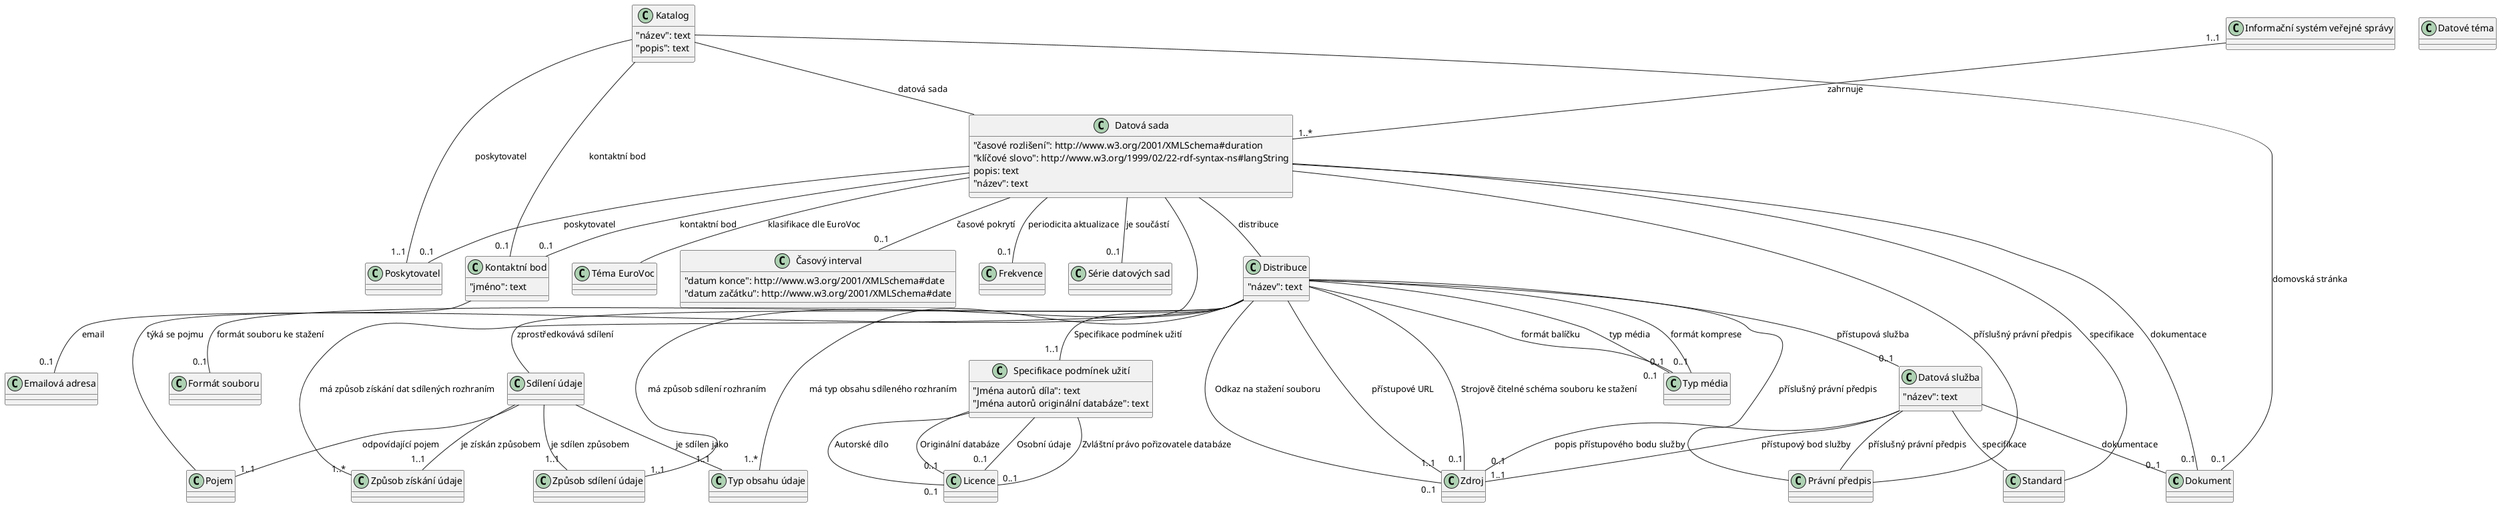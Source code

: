 @startuml
set namespaceSeparator none
class Dokument {
}

class "Emailová adresa" {
}

class Distribuce {
  "název": text
}

class "Způsob získání údaje" {
}

class "Způsob sdílení údaje" {
}

class "Typ obsahu údaje" {
}

class "Sdílení údaje" {
}

class Pojem {
}

class "Informační systém veřejné správy" {
}

class "Datová sada" {
  "časové rozlišení": http://www.w3.org/2001/XMLSchema#duration
  "klíčové slovo": http://www.w3.org/1999/02/22-rdf-syntax-ns#langString
  popis: text
  "název​": text
}

class "Právní předpis" {
}

class "Téma EuroVoc" {
}

class Standard {
}

class "Kontaktní bod" {
  "jméno": text
}

class "Časový interval" {
  "datum konce": http://www.w3.org/2001/XMLSchema#date
  "datum začátku": http://www.w3.org/2001/XMLSchema#date
}

class Frekvence {
}

class "Datové téma" {
}

class Poskytovatel {
}

class "Série datových sad" {
}

class Katalog {
  "název​​": text
  "popis​": text
}

class "Datová služba" {
  "název​​​": text
}

class Zdroj {
}

class "Specifikace podmínek užití" {
  "Jména autorů díla": text
  "Jména autorů originální databáze": text
}

class "Typ média" {
}

class "Formát souboru" {
}

class Licence {
}

Distribuce -- "1..*" "Způsob získání údaje" :  "má způsob získání dat sdílených rozhraním"
Distribuce -- "1..1" "Způsob sdílení údaje" :  "má způsob sdílení rozhraním"
Distribuce -- "1..*" "Typ obsahu údaje" :  "má typ obsahu sdíleného rozhraním"
Distribuce -- "Sdílení údaje" :  "zprostředkovává sdílení"
Distribuce -- "1..1" "Specifikace podmínek užití" :  "Specifikace podmínek užití​"
Distribuce -- "Právní předpis" :  "příslušný právní předpis"
Distribuce -- "1..1" Zdroj :  "přístupové URL"
Distribuce -- "0..1" "Datová služba" :  "přístupová služba"
Distribuce -- "0..1" Zdroj :  "Strojově čitelné schéma souboru ke stažení"
Distribuce -- "0..1" "Typ média" :  "formát komprese"
Distribuce -- "0..1" "Typ média" :  "formát balíčku"
Distribuce -- "0..1" "Typ média" :  "typ média"
Distribuce -- "0..1" "Formát souboru" :  "formát souboru ke stažení"
Distribuce -- "0..1" Zdroj :  "Odkaz na stažení souboru"
"Sdílení údaje" -- "1..1" Pojem :  "odpovídající pojem"
"Sdílení údaje" -- "1..1" "Způsob získání údaje" :  "je získán způsobem"
"Sdílení údaje" -- "1..1" "Typ obsahu údaje" :  "je sdílen jako"
"Sdílení údaje" -- "1..1" "Způsob sdílení údaje" :  "je sdílen způsobem"
"Informační systém veřejné správy" "1..1" -- "1..*" "Datová sada" :  zahrnuje
"Datová sada" -- Pojem :  "týká se pojmu"
"Datová sada" -- Distribuce :  distribuce
"Datová sada" -- "Právní předpis" :  "příslušný právní předpis​"
"Datová sada" -- "Téma EuroVoc" :  "klasifikace dle EuroVoc"
"Datová sada" -- Standard :  specifikace
"Datová sada" -- "0..1" Dokument :  dokumentace
"Datová sada" -- "0..1" "Kontaktní bod" :  "kontaktní bod"
"Datová sada" -- "0..1" "Časový interval" :  "časové pokrytí"
"Datová sada" -- "0..1" Frekvence :  "periodicita aktualizace"
"Datová sada" -- "0..1" Poskytovatel :  poskytovatel
"Datová sada" -- "0..1" "Série datových sad" :  "je součástí"
"Kontaktní bod" -- "0..1" "Emailová adresa" :  email
Katalog -- "Datová sada" :  "datová sada"
Katalog -- "0..1" Dokument :  "domovská stránka"
Katalog -- "0..1" "Kontaktní bod" :  "kontaktní bod​"
Katalog -- "1..1" Poskytovatel :  "poskytovatel​"
"Datová služba" -- "0..1" Dokument :  "dokumentace​"
"Datová služba" -- Standard :  "specifikace​"
"Datová služba" -- "0..1" Zdroj :  "popis přístupového bodu služby"
"Datová služba" -- "1..1" Zdroj :  "přístupový bod služby"
"Datová služba" -- "Právní předpis" :  "příslušný právní předpis​​"
"Specifikace podmínek užití" -- "0..1" Licence :  "Osobní údaje"
"Specifikace podmínek užití" -- "0..1" Licence :  "Zvláštní právo pořizovatele databáze"
"Specifikace podmínek užití" -- "0..1" Licence :  "Autorské dílo"
"Specifikace podmínek užití" -- "0..1" Licence :  "Originální databáze"
@enduml
